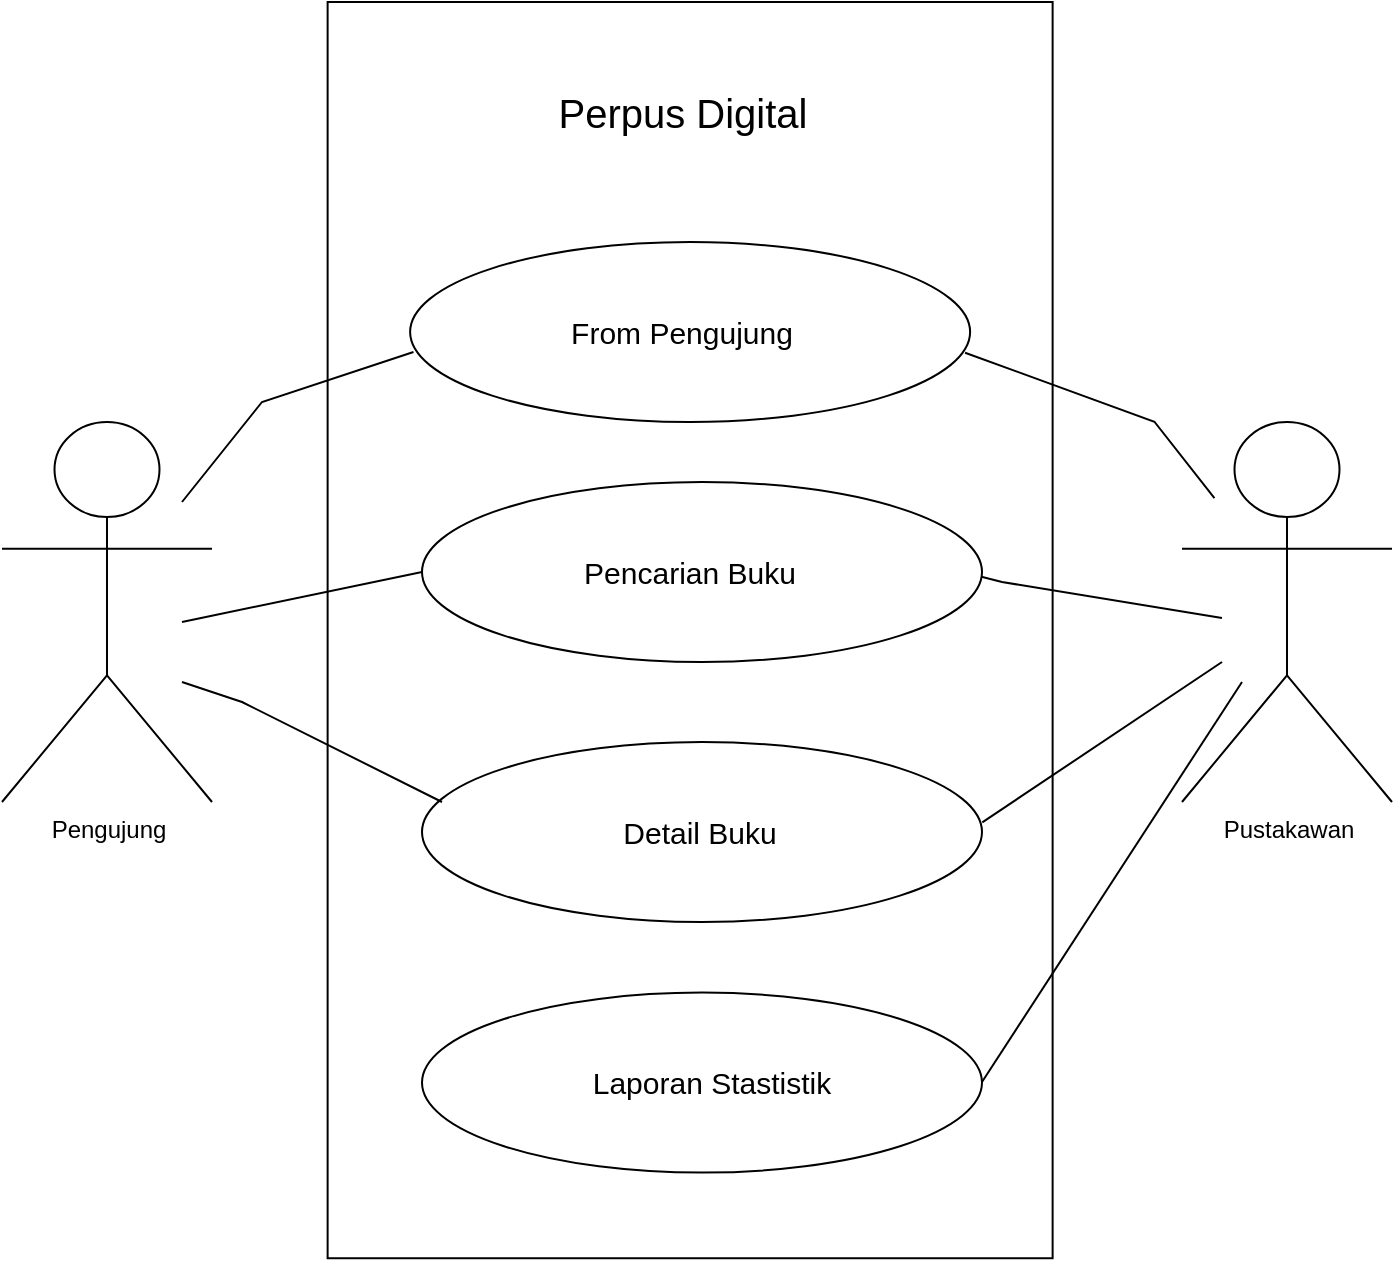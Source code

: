<mxfile version="23.1.1" type="github">
  <diagram name="Halaman-1" id="h6p1sGXBK5EnCwFfzibA">
    <mxGraphModel dx="1195" dy="643" grid="1" gridSize="10" guides="1" tooltips="1" connect="1" arrows="1" fold="1" page="1" pageScale="1" pageWidth="827" pageHeight="1169" math="0" shadow="0">
      <root>
        <mxCell id="0" />
        <mxCell id="1" parent="0" />
        <mxCell id="yJvAy7eF1PMVEKAo1iQe-5" value="" style="rounded=0;whiteSpace=wrap;html=1;rotation=90;fontSize=15;" vertex="1" parent="1">
          <mxGeometry x="80" y="422.81" width="628.12" height="362.5" as="geometry" />
        </mxCell>
        <mxCell id="yJvAy7eF1PMVEKAo1iQe-6" value="Pustakawan" style="shape=umlActor;verticalLabelPosition=bottom;verticalAlign=top;html=1;outlineConnect=0;" vertex="1" parent="1">
          <mxGeometry x="640" y="500" width="105" height="190" as="geometry" />
        </mxCell>
        <mxCell id="yJvAy7eF1PMVEKAo1iQe-15" value="Perpus Digital" style="text;html=1;strokeColor=none;fillColor=none;align=center;verticalAlign=middle;whiteSpace=wrap;rounded=0;strokeWidth=1;fontSize=20;" vertex="1" parent="1">
          <mxGeometry x="320.53" y="330" width="138.94" height="30" as="geometry" />
        </mxCell>
        <mxCell id="yJvAy7eF1PMVEKAo1iQe-16" value="" style="ellipse;whiteSpace=wrap;html=1;" vertex="1" parent="1">
          <mxGeometry x="254.06" y="410" width="280" height="90" as="geometry" />
        </mxCell>
        <mxCell id="yJvAy7eF1PMVEKAo1iQe-23" value="From Pengujung" style="text;html=1;strokeColor=none;fillColor=none;align=center;verticalAlign=middle;whiteSpace=wrap;rounded=0;fontSize=15;" vertex="1" parent="1">
          <mxGeometry x="330" y="440" width="120" height="30" as="geometry" />
        </mxCell>
        <mxCell id="yJvAy7eF1PMVEKAo1iQe-24" value="" style="ellipse;whiteSpace=wrap;html=1;" vertex="1" parent="1">
          <mxGeometry x="260" y="530" width="280" height="90" as="geometry" />
        </mxCell>
        <mxCell id="yJvAy7eF1PMVEKAo1iQe-25" value="" style="ellipse;whiteSpace=wrap;html=1;" vertex="1" parent="1">
          <mxGeometry x="260" y="660" width="280" height="90" as="geometry" />
        </mxCell>
        <mxCell id="yJvAy7eF1PMVEKAo1iQe-26" value="" style="ellipse;whiteSpace=wrap;html=1;" vertex="1" parent="1">
          <mxGeometry x="260" y="785.31" width="280" height="90" as="geometry" />
        </mxCell>
        <mxCell id="yJvAy7eF1PMVEKAo1iQe-27" value="Pencarian Buku" style="text;html=1;strokeColor=none;fillColor=none;align=center;verticalAlign=middle;whiteSpace=wrap;rounded=0;fontSize=15;" vertex="1" parent="1">
          <mxGeometry x="334.06" y="560" width="120" height="30" as="geometry" />
        </mxCell>
        <mxCell id="yJvAy7eF1PMVEKAo1iQe-28" value="Detail Buku" style="text;html=1;strokeColor=none;fillColor=none;align=center;verticalAlign=middle;whiteSpace=wrap;rounded=0;fontSize=15;" vertex="1" parent="1">
          <mxGeometry x="339.47" y="690" width="120" height="30" as="geometry" />
        </mxCell>
        <mxCell id="yJvAy7eF1PMVEKAo1iQe-29" value="Laporan Stastistik" style="text;html=1;strokeColor=none;fillColor=none;align=center;verticalAlign=middle;whiteSpace=wrap;rounded=0;fontSize=15;" vertex="1" parent="1">
          <mxGeometry x="340" y="815.31" width="130" height="30" as="geometry" />
        </mxCell>
        <mxCell id="yJvAy7eF1PMVEKAo1iQe-30" value="Pengujung" style="shape=umlActor;verticalLabelPosition=bottom;verticalAlign=top;html=1;outlineConnect=0;" vertex="1" parent="1">
          <mxGeometry x="50" y="500" width="105" height="190" as="geometry" />
        </mxCell>
        <mxCell id="yJvAy7eF1PMVEKAo1iQe-33" value="" style="endArrow=none;html=1;rounded=0;entryX=0.006;entryY=0.611;entryDx=0;entryDy=0;entryPerimeter=0;" edge="1" parent="1" target="yJvAy7eF1PMVEKAo1iQe-16">
          <mxGeometry width="50" height="50" relative="1" as="geometry">
            <mxPoint x="140" y="540" as="sourcePoint" />
            <mxPoint x="250" y="480" as="targetPoint" />
            <Array as="points">
              <mxPoint x="180" y="490" />
            </Array>
          </mxGeometry>
        </mxCell>
        <mxCell id="yJvAy7eF1PMVEKAo1iQe-34" value="" style="endArrow=none;html=1;rounded=0;entryX=0;entryY=0.5;entryDx=0;entryDy=0;" edge="1" parent="1" target="yJvAy7eF1PMVEKAo1iQe-24">
          <mxGeometry width="50" height="50" relative="1" as="geometry">
            <mxPoint x="140" y="600" as="sourcePoint" />
            <mxPoint x="360" y="470" as="targetPoint" />
            <Array as="points">
              <mxPoint x="140" y="600" />
            </Array>
          </mxGeometry>
        </mxCell>
        <mxCell id="yJvAy7eF1PMVEKAo1iQe-35" value="" style="endArrow=none;html=1;rounded=0;" edge="1" parent="1">
          <mxGeometry width="50" height="50" relative="1" as="geometry">
            <mxPoint x="170" y="640" as="sourcePoint" />
            <mxPoint x="140" y="630" as="targetPoint" />
            <Array as="points">
              <mxPoint x="270" y="690" />
              <mxPoint x="170" y="640" />
              <mxPoint x="140" y="630" />
            </Array>
          </mxGeometry>
        </mxCell>
        <mxCell id="yJvAy7eF1PMVEKAo1iQe-36" value="" style="endArrow=none;html=1;rounded=0;exitX=0.991;exitY=0.615;exitDx=0;exitDy=0;exitPerimeter=0;" edge="1" parent="1" source="yJvAy7eF1PMVEKAo1iQe-16">
          <mxGeometry width="50" height="50" relative="1" as="geometry">
            <mxPoint x="550" y="470" as="sourcePoint" />
            <mxPoint x="656.22" y="538.052" as="targetPoint" />
            <Array as="points">
              <mxPoint x="626.22" y="499.87" />
            </Array>
          </mxGeometry>
        </mxCell>
        <mxCell id="yJvAy7eF1PMVEKAo1iQe-38" value="" style="endArrow=none;html=1;rounded=0;exitX=0.999;exitY=0.526;exitDx=0;exitDy=0;exitPerimeter=0;" edge="1" parent="1" source="yJvAy7eF1PMVEKAo1iQe-24">
          <mxGeometry width="50" height="50" relative="1" as="geometry">
            <mxPoint x="540" y="560" as="sourcePoint" />
            <mxPoint x="660" y="598" as="targetPoint" />
            <Array as="points">
              <mxPoint x="550" y="580" />
              <mxPoint x="660" y="598" />
            </Array>
          </mxGeometry>
        </mxCell>
        <mxCell id="yJvAy7eF1PMVEKAo1iQe-41" value="" style="endArrow=none;html=1;rounded=0;entryX=0.653;entryY=0.097;entryDx=0;entryDy=0;entryPerimeter=0;" edge="1" parent="1" target="yJvAy7eF1PMVEKAo1iQe-5">
          <mxGeometry width="50" height="50" relative="1" as="geometry">
            <mxPoint x="660" y="620" as="sourcePoint" />
            <mxPoint x="654.06" y="681" as="targetPoint" />
            <Array as="points">
              <mxPoint x="660" y="620" />
            </Array>
          </mxGeometry>
        </mxCell>
        <mxCell id="yJvAy7eF1PMVEKAo1iQe-43" value="" style="endArrow=none;html=1;rounded=0;" edge="1" parent="1">
          <mxGeometry width="50" height="50" relative="1" as="geometry">
            <mxPoint x="670" y="630" as="sourcePoint" />
            <mxPoint x="540" y="830" as="targetPoint" />
            <Array as="points">
              <mxPoint x="540" y="830" />
            </Array>
          </mxGeometry>
        </mxCell>
      </root>
    </mxGraphModel>
  </diagram>
</mxfile>

